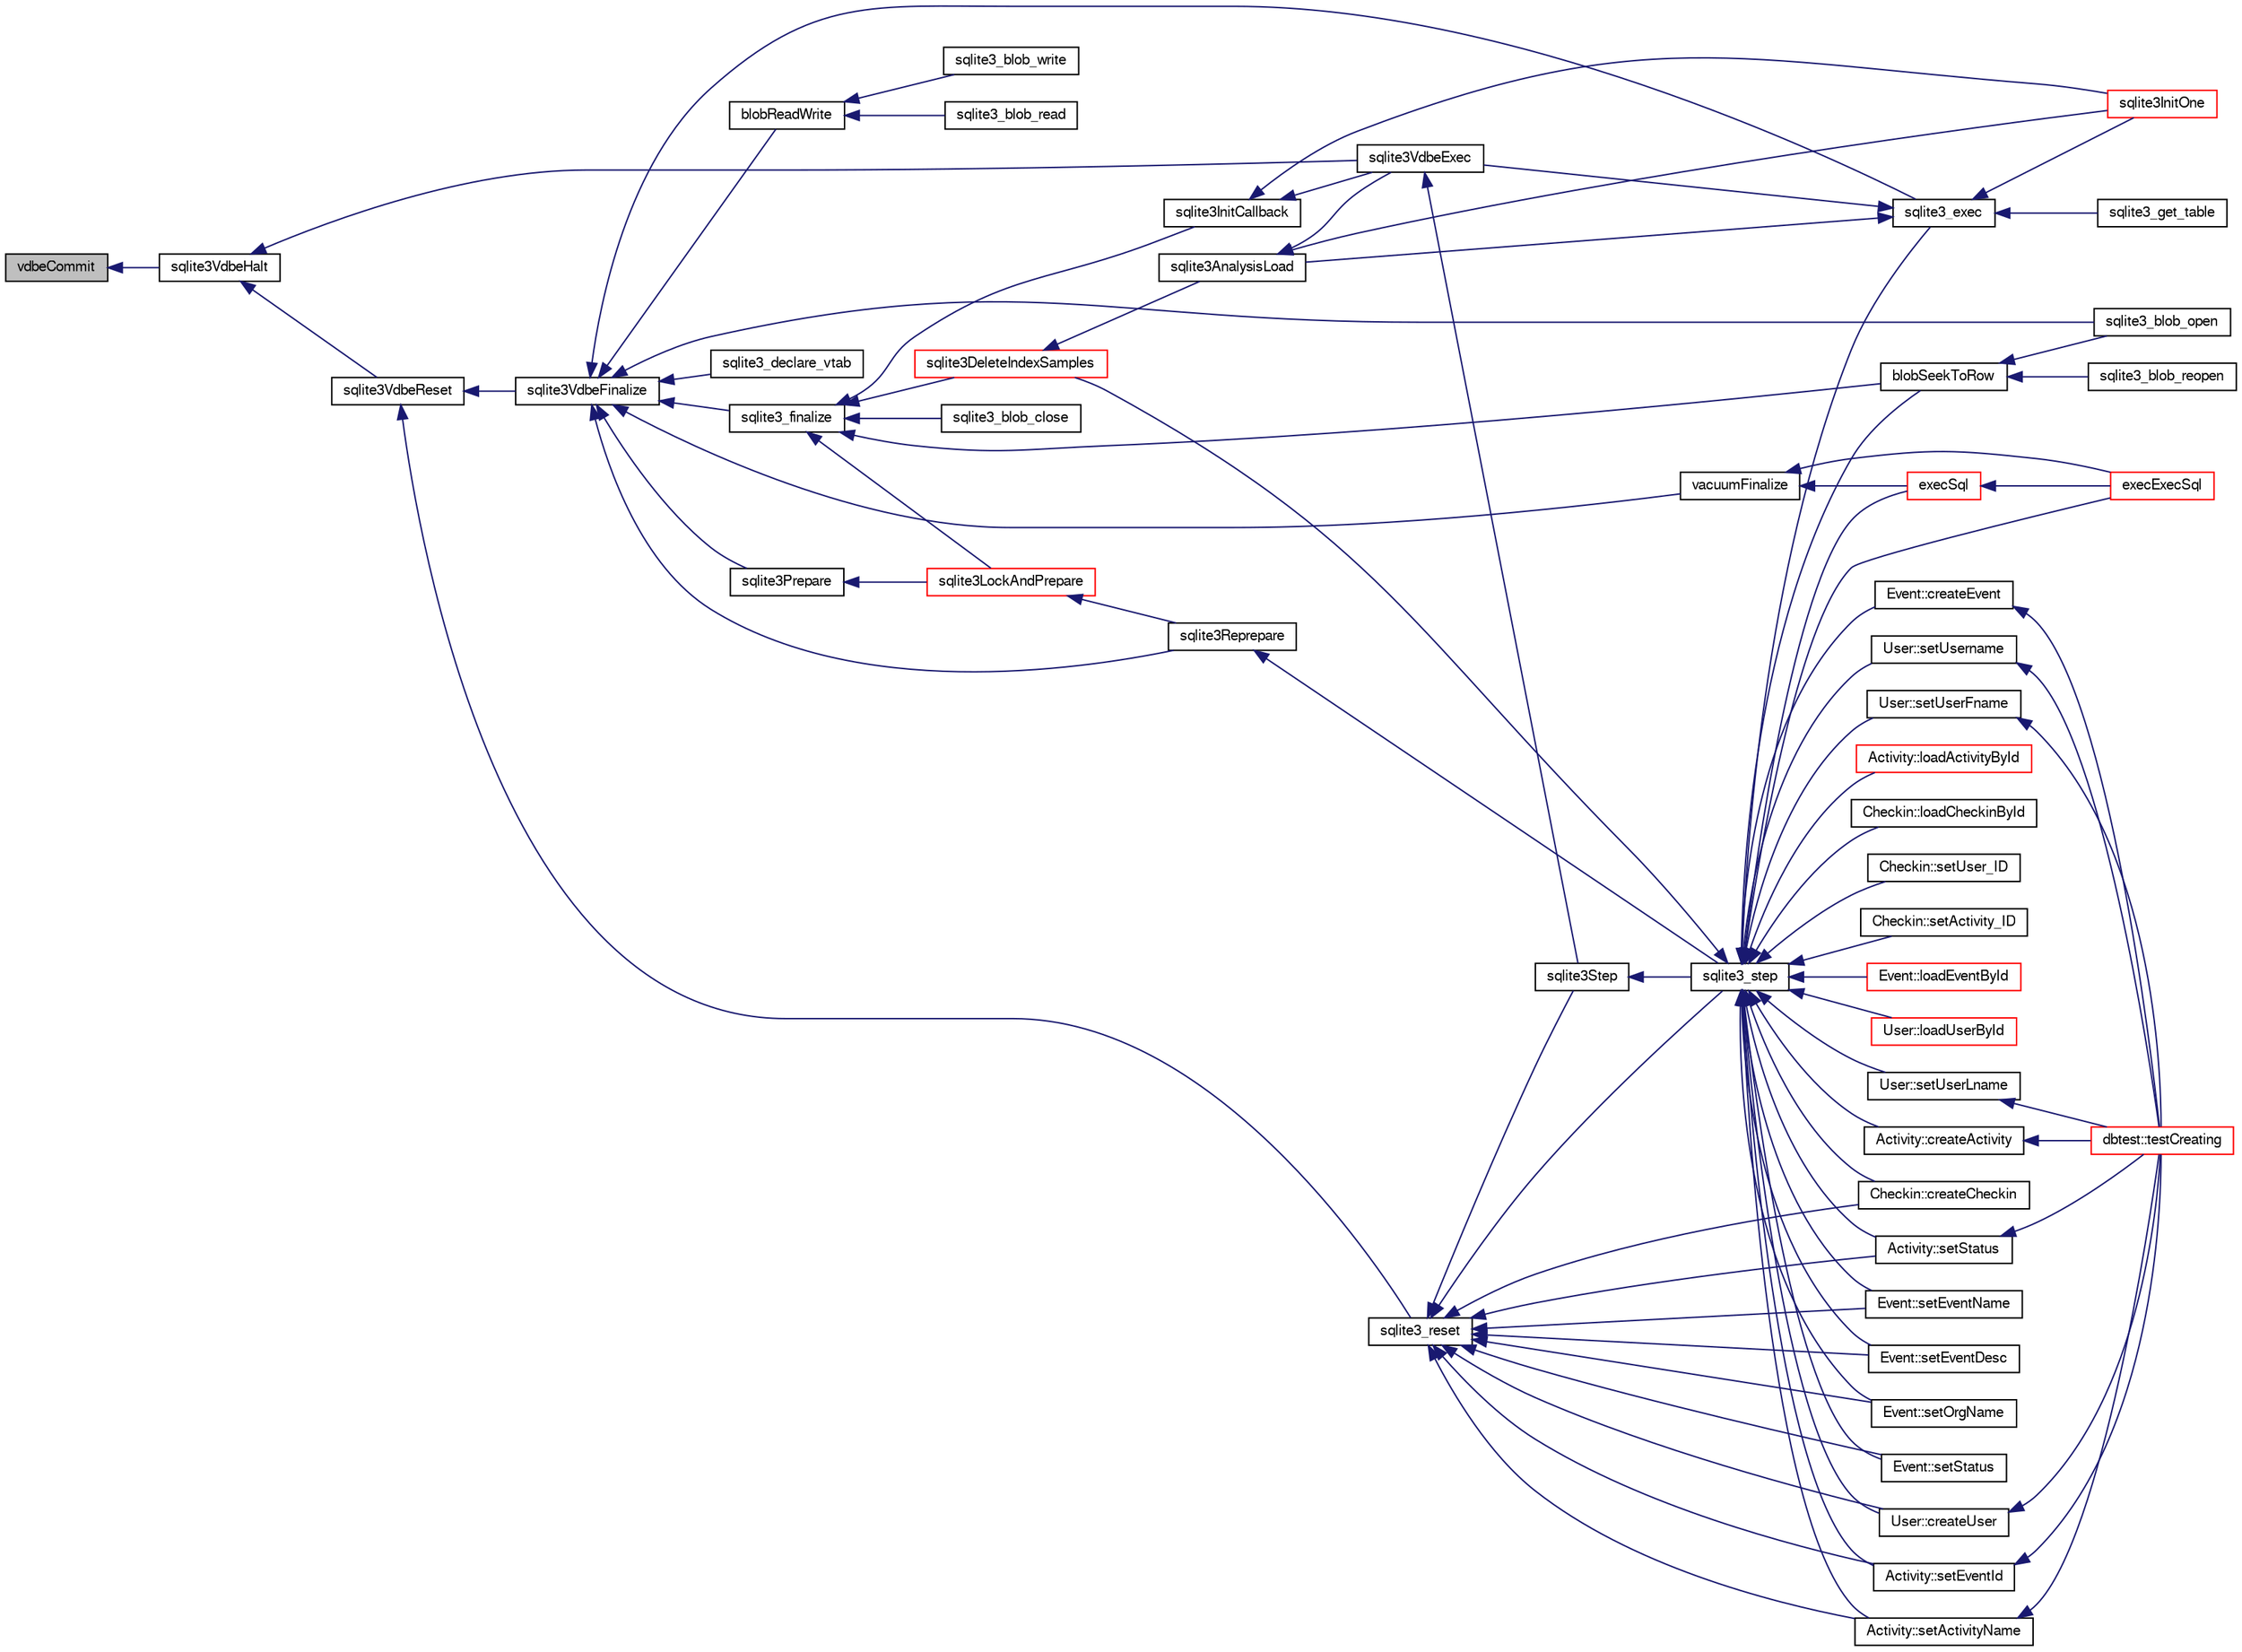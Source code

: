 digraph "vdbeCommit"
{
  edge [fontname="FreeSans",fontsize="10",labelfontname="FreeSans",labelfontsize="10"];
  node [fontname="FreeSans",fontsize="10",shape=record];
  rankdir="LR";
  Node859112 [label="vdbeCommit",height=0.2,width=0.4,color="black", fillcolor="grey75", style="filled", fontcolor="black"];
  Node859112 -> Node859113 [dir="back",color="midnightblue",fontsize="10",style="solid",fontname="FreeSans"];
  Node859113 [label="sqlite3VdbeHalt",height=0.2,width=0.4,color="black", fillcolor="white", style="filled",URL="$sqlite3_8c.html#a8d1d99703d999190fbc35ecc981cb709"];
  Node859113 -> Node859114 [dir="back",color="midnightblue",fontsize="10",style="solid",fontname="FreeSans"];
  Node859114 [label="sqlite3VdbeReset",height=0.2,width=0.4,color="black", fillcolor="white", style="filled",URL="$sqlite3_8c.html#a315a913742f7267f90d46d41446353b1"];
  Node859114 -> Node859115 [dir="back",color="midnightblue",fontsize="10",style="solid",fontname="FreeSans"];
  Node859115 [label="sqlite3VdbeFinalize",height=0.2,width=0.4,color="black", fillcolor="white", style="filled",URL="$sqlite3_8c.html#af81e0c8d03b71610d3a826469f67bbd4"];
  Node859115 -> Node859116 [dir="back",color="midnightblue",fontsize="10",style="solid",fontname="FreeSans"];
  Node859116 [label="sqlite3_finalize",height=0.2,width=0.4,color="black", fillcolor="white", style="filled",URL="$sqlite3_8h.html#a801195c0f771d40bb4be1e40f3b88945"];
  Node859116 -> Node859117 [dir="back",color="midnightblue",fontsize="10",style="solid",fontname="FreeSans"];
  Node859117 [label="blobSeekToRow",height=0.2,width=0.4,color="black", fillcolor="white", style="filled",URL="$sqlite3_8c.html#afff57e13332b98c8a44a7cebe38962ab"];
  Node859117 -> Node859118 [dir="back",color="midnightblue",fontsize="10",style="solid",fontname="FreeSans"];
  Node859118 [label="sqlite3_blob_open",height=0.2,width=0.4,color="black", fillcolor="white", style="filled",URL="$sqlite3_8h.html#adb8ad839a5bdd62a43785132bc7dd518"];
  Node859117 -> Node859119 [dir="back",color="midnightblue",fontsize="10",style="solid",fontname="FreeSans"];
  Node859119 [label="sqlite3_blob_reopen",height=0.2,width=0.4,color="black", fillcolor="white", style="filled",URL="$sqlite3_8h.html#abc77c24fdc0150138490359a94360f7e"];
  Node859116 -> Node859120 [dir="back",color="midnightblue",fontsize="10",style="solid",fontname="FreeSans"];
  Node859120 [label="sqlite3_blob_close",height=0.2,width=0.4,color="black", fillcolor="white", style="filled",URL="$sqlite3_8h.html#a8885ae884821e14e1e4501183c5833d6"];
  Node859116 -> Node859121 [dir="back",color="midnightblue",fontsize="10",style="solid",fontname="FreeSans"];
  Node859121 [label="sqlite3DeleteIndexSamples",height=0.2,width=0.4,color="red", fillcolor="white", style="filled",URL="$sqlite3_8c.html#aaeda0302fbf61397ec009f65bed047ef"];
  Node859121 -> Node859122 [dir="back",color="midnightblue",fontsize="10",style="solid",fontname="FreeSans"];
  Node859122 [label="sqlite3AnalysisLoad",height=0.2,width=0.4,color="black", fillcolor="white", style="filled",URL="$sqlite3_8c.html#a48a2301c27e1d3d68708b9b8761b5a01"];
  Node859122 -> Node859123 [dir="back",color="midnightblue",fontsize="10",style="solid",fontname="FreeSans"];
  Node859123 [label="sqlite3VdbeExec",height=0.2,width=0.4,color="black", fillcolor="white", style="filled",URL="$sqlite3_8c.html#a8ce40a614bdc56719c4d642b1e4dfb21"];
  Node859123 -> Node859124 [dir="back",color="midnightblue",fontsize="10",style="solid",fontname="FreeSans"];
  Node859124 [label="sqlite3Step",height=0.2,width=0.4,color="black", fillcolor="white", style="filled",URL="$sqlite3_8c.html#a3f2872e873e2758a4beedad1d5113554"];
  Node859124 -> Node859125 [dir="back",color="midnightblue",fontsize="10",style="solid",fontname="FreeSans"];
  Node859125 [label="sqlite3_step",height=0.2,width=0.4,color="black", fillcolor="white", style="filled",URL="$sqlite3_8h.html#ac1e491ce36b7471eb28387f7d3c74334"];
  Node859125 -> Node859126 [dir="back",color="midnightblue",fontsize="10",style="solid",fontname="FreeSans"];
  Node859126 [label="Activity::createActivity",height=0.2,width=0.4,color="black", fillcolor="white", style="filled",URL="$classActivity.html#a813cc5e52c14ab49b39014c134e3425b"];
  Node859126 -> Node859127 [dir="back",color="midnightblue",fontsize="10",style="solid",fontname="FreeSans"];
  Node859127 [label="dbtest::testCreating",height=0.2,width=0.4,color="red", fillcolor="white", style="filled",URL="$classdbtest.html#a8193e88a7df657069c8a6bd09c8243b7"];
  Node859125 -> Node859129 [dir="back",color="midnightblue",fontsize="10",style="solid",fontname="FreeSans"];
  Node859129 [label="Activity::loadActivityById",height=0.2,width=0.4,color="red", fillcolor="white", style="filled",URL="$classActivity.html#abe4ffb4f08a47212ebf9013259d9e7fd"];
  Node859125 -> Node859131 [dir="back",color="midnightblue",fontsize="10",style="solid",fontname="FreeSans"];
  Node859131 [label="Activity::setEventId",height=0.2,width=0.4,color="black", fillcolor="white", style="filled",URL="$classActivity.html#adb1d0fd0d08f473e068f0a4086bfa9ca"];
  Node859131 -> Node859127 [dir="back",color="midnightblue",fontsize="10",style="solid",fontname="FreeSans"];
  Node859125 -> Node859132 [dir="back",color="midnightblue",fontsize="10",style="solid",fontname="FreeSans"];
  Node859132 [label="Activity::setActivityName",height=0.2,width=0.4,color="black", fillcolor="white", style="filled",URL="$classActivity.html#a62dc3737b33915a36086f9dd26d16a81"];
  Node859132 -> Node859127 [dir="back",color="midnightblue",fontsize="10",style="solid",fontname="FreeSans"];
  Node859125 -> Node859133 [dir="back",color="midnightblue",fontsize="10",style="solid",fontname="FreeSans"];
  Node859133 [label="Activity::setStatus",height=0.2,width=0.4,color="black", fillcolor="white", style="filled",URL="$classActivity.html#af618135a7738f4d2a7ee147a8ef912ea"];
  Node859133 -> Node859127 [dir="back",color="midnightblue",fontsize="10",style="solid",fontname="FreeSans"];
  Node859125 -> Node859134 [dir="back",color="midnightblue",fontsize="10",style="solid",fontname="FreeSans"];
  Node859134 [label="Checkin::createCheckin",height=0.2,width=0.4,color="black", fillcolor="white", style="filled",URL="$classCheckin.html#a4e40acdf7fff0e607f6de4f24f3a163c"];
  Node859125 -> Node859135 [dir="back",color="midnightblue",fontsize="10",style="solid",fontname="FreeSans"];
  Node859135 [label="Checkin::loadCheckinById",height=0.2,width=0.4,color="black", fillcolor="white", style="filled",URL="$classCheckin.html#a3461f70ea6c68475225f2a07f78a21e0"];
  Node859125 -> Node859136 [dir="back",color="midnightblue",fontsize="10",style="solid",fontname="FreeSans"];
  Node859136 [label="Checkin::setUser_ID",height=0.2,width=0.4,color="black", fillcolor="white", style="filled",URL="$classCheckin.html#a76ab640f4f912876dbebf183db5359c6"];
  Node859125 -> Node859137 [dir="back",color="midnightblue",fontsize="10",style="solid",fontname="FreeSans"];
  Node859137 [label="Checkin::setActivity_ID",height=0.2,width=0.4,color="black", fillcolor="white", style="filled",URL="$classCheckin.html#ab2ff3ec2604ec73a42af25874a00b232"];
  Node859125 -> Node859138 [dir="back",color="midnightblue",fontsize="10",style="solid",fontname="FreeSans"];
  Node859138 [label="Event::createEvent",height=0.2,width=0.4,color="black", fillcolor="white", style="filled",URL="$classEvent.html#a77adb9f4a46ffb32c2d931f0691f5903"];
  Node859138 -> Node859127 [dir="back",color="midnightblue",fontsize="10",style="solid",fontname="FreeSans"];
  Node859125 -> Node859139 [dir="back",color="midnightblue",fontsize="10",style="solid",fontname="FreeSans"];
  Node859139 [label="Event::loadEventById",height=0.2,width=0.4,color="red", fillcolor="white", style="filled",URL="$classEvent.html#afa66cea33f722dbeecb69cc98fdea055"];
  Node859125 -> Node859140 [dir="back",color="midnightblue",fontsize="10",style="solid",fontname="FreeSans"];
  Node859140 [label="Event::setEventName",height=0.2,width=0.4,color="black", fillcolor="white", style="filled",URL="$classEvent.html#a10596b6ca077df05184e30d62b08729d"];
  Node859125 -> Node859141 [dir="back",color="midnightblue",fontsize="10",style="solid",fontname="FreeSans"];
  Node859141 [label="Event::setEventDesc",height=0.2,width=0.4,color="black", fillcolor="white", style="filled",URL="$classEvent.html#ae36b8377dcae792f1c5c4726024c981b"];
  Node859125 -> Node859142 [dir="back",color="midnightblue",fontsize="10",style="solid",fontname="FreeSans"];
  Node859142 [label="Event::setOrgName",height=0.2,width=0.4,color="black", fillcolor="white", style="filled",URL="$classEvent.html#a19aac0f776bd764563a54977656cf680"];
  Node859125 -> Node859143 [dir="back",color="midnightblue",fontsize="10",style="solid",fontname="FreeSans"];
  Node859143 [label="Event::setStatus",height=0.2,width=0.4,color="black", fillcolor="white", style="filled",URL="$classEvent.html#ab0a6b9285af0f4172eb841e2b80f8972"];
  Node859125 -> Node859117 [dir="back",color="midnightblue",fontsize="10",style="solid",fontname="FreeSans"];
  Node859125 -> Node859121 [dir="back",color="midnightblue",fontsize="10",style="solid",fontname="FreeSans"];
  Node859125 -> Node859144 [dir="back",color="midnightblue",fontsize="10",style="solid",fontname="FreeSans"];
  Node859144 [label="sqlite3_exec",height=0.2,width=0.4,color="black", fillcolor="white", style="filled",URL="$sqlite3_8h.html#a97487ec8150e0bcc8fa392ab8f0e24db"];
  Node859144 -> Node859123 [dir="back",color="midnightblue",fontsize="10",style="solid",fontname="FreeSans"];
  Node859144 -> Node859122 [dir="back",color="midnightblue",fontsize="10",style="solid",fontname="FreeSans"];
  Node859144 -> Node859145 [dir="back",color="midnightblue",fontsize="10",style="solid",fontname="FreeSans"];
  Node859145 [label="sqlite3InitOne",height=0.2,width=0.4,color="red", fillcolor="white", style="filled",URL="$sqlite3_8c.html#ac4318b25df65269906b0379251fe9b85"];
  Node859144 -> Node859246 [dir="back",color="midnightblue",fontsize="10",style="solid",fontname="FreeSans"];
  Node859246 [label="sqlite3_get_table",height=0.2,width=0.4,color="black", fillcolor="white", style="filled",URL="$sqlite3_8h.html#a5effeac4e12df57beaa35c5be1f61579"];
  Node859125 -> Node859247 [dir="back",color="midnightblue",fontsize="10",style="solid",fontname="FreeSans"];
  Node859247 [label="execSql",height=0.2,width=0.4,color="red", fillcolor="white", style="filled",URL="$sqlite3_8c.html#a7d16651b98a110662f4c265eff0246cb"];
  Node859247 -> Node859248 [dir="back",color="midnightblue",fontsize="10",style="solid",fontname="FreeSans"];
  Node859248 [label="execExecSql",height=0.2,width=0.4,color="red", fillcolor="white", style="filled",URL="$sqlite3_8c.html#ac1be09a6c047f21133d16378d301e0d4"];
  Node859125 -> Node859248 [dir="back",color="midnightblue",fontsize="10",style="solid",fontname="FreeSans"];
  Node859125 -> Node859250 [dir="back",color="midnightblue",fontsize="10",style="solid",fontname="FreeSans"];
  Node859250 [label="User::createUser",height=0.2,width=0.4,color="black", fillcolor="white", style="filled",URL="$classUser.html#a22ed673939e8cc0a136130b809bba513"];
  Node859250 -> Node859127 [dir="back",color="midnightblue",fontsize="10",style="solid",fontname="FreeSans"];
  Node859125 -> Node859251 [dir="back",color="midnightblue",fontsize="10",style="solid",fontname="FreeSans"];
  Node859251 [label="User::loadUserById",height=0.2,width=0.4,color="red", fillcolor="white", style="filled",URL="$classUser.html#a863377665b7fb83c5547dcf9727f5092"];
  Node859125 -> Node859252 [dir="back",color="midnightblue",fontsize="10",style="solid",fontname="FreeSans"];
  Node859252 [label="User::setUsername",height=0.2,width=0.4,color="black", fillcolor="white", style="filled",URL="$classUser.html#aa0497022a136cb78de785b0a39ae60b1"];
  Node859252 -> Node859127 [dir="back",color="midnightblue",fontsize="10",style="solid",fontname="FreeSans"];
  Node859125 -> Node859253 [dir="back",color="midnightblue",fontsize="10",style="solid",fontname="FreeSans"];
  Node859253 [label="User::setUserFname",height=0.2,width=0.4,color="black", fillcolor="white", style="filled",URL="$classUser.html#a72657eb55cd0ca437b4841a43f19912f"];
  Node859253 -> Node859127 [dir="back",color="midnightblue",fontsize="10",style="solid",fontname="FreeSans"];
  Node859125 -> Node859254 [dir="back",color="midnightblue",fontsize="10",style="solid",fontname="FreeSans"];
  Node859254 [label="User::setUserLname",height=0.2,width=0.4,color="black", fillcolor="white", style="filled",URL="$classUser.html#aa25973387e5afe1aa6f60dd6545e33b5"];
  Node859254 -> Node859127 [dir="back",color="midnightblue",fontsize="10",style="solid",fontname="FreeSans"];
  Node859122 -> Node859145 [dir="back",color="midnightblue",fontsize="10",style="solid",fontname="FreeSans"];
  Node859116 -> Node859311 [dir="back",color="midnightblue",fontsize="10",style="solid",fontname="FreeSans"];
  Node859311 [label="sqlite3InitCallback",height=0.2,width=0.4,color="black", fillcolor="white", style="filled",URL="$sqlite3_8c.html#a5183ff3c8b5311c7332250013ee018b3"];
  Node859311 -> Node859123 [dir="back",color="midnightblue",fontsize="10",style="solid",fontname="FreeSans"];
  Node859311 -> Node859145 [dir="back",color="midnightblue",fontsize="10",style="solid",fontname="FreeSans"];
  Node859116 -> Node859308 [dir="back",color="midnightblue",fontsize="10",style="solid",fontname="FreeSans"];
  Node859308 [label="sqlite3LockAndPrepare",height=0.2,width=0.4,color="red", fillcolor="white", style="filled",URL="$sqlite3_8c.html#a5db1ec5589aa2b02c6d979211a8789bd"];
  Node859308 -> Node859309 [dir="back",color="midnightblue",fontsize="10",style="solid",fontname="FreeSans"];
  Node859309 [label="sqlite3Reprepare",height=0.2,width=0.4,color="black", fillcolor="white", style="filled",URL="$sqlite3_8c.html#a7e2f7299cc947d07e782f6ac561fa937"];
  Node859309 -> Node859125 [dir="back",color="midnightblue",fontsize="10",style="solid",fontname="FreeSans"];
  Node859115 -> Node859118 [dir="back",color="midnightblue",fontsize="10",style="solid",fontname="FreeSans"];
  Node859115 -> Node859369 [dir="back",color="midnightblue",fontsize="10",style="solid",fontname="FreeSans"];
  Node859369 [label="blobReadWrite",height=0.2,width=0.4,color="black", fillcolor="white", style="filled",URL="$sqlite3_8c.html#a6c1d57e4337ee1b8655215c06dea4046"];
  Node859369 -> Node859370 [dir="back",color="midnightblue",fontsize="10",style="solid",fontname="FreeSans"];
  Node859370 [label="sqlite3_blob_read",height=0.2,width=0.4,color="black", fillcolor="white", style="filled",URL="$sqlite3_8h.html#ae63f397da378931a64a597069ce3532a"];
  Node859369 -> Node859371 [dir="back",color="midnightblue",fontsize="10",style="solid",fontname="FreeSans"];
  Node859371 [label="sqlite3_blob_write",height=0.2,width=0.4,color="black", fillcolor="white", style="filled",URL="$sqlite3_8h.html#a0dd24c2ce4bfd36279ed96e8266b1d87"];
  Node859115 -> Node859144 [dir="back",color="midnightblue",fontsize="10",style="solid",fontname="FreeSans"];
  Node859115 -> Node859307 [dir="back",color="midnightblue",fontsize="10",style="solid",fontname="FreeSans"];
  Node859307 [label="sqlite3Prepare",height=0.2,width=0.4,color="black", fillcolor="white", style="filled",URL="$sqlite3_8c.html#acb25890858d0bf4b12eb7aae569f0c7b"];
  Node859307 -> Node859308 [dir="back",color="midnightblue",fontsize="10",style="solid",fontname="FreeSans"];
  Node859115 -> Node859309 [dir="back",color="midnightblue",fontsize="10",style="solid",fontname="FreeSans"];
  Node859115 -> Node859372 [dir="back",color="midnightblue",fontsize="10",style="solid",fontname="FreeSans"];
  Node859372 [label="vacuumFinalize",height=0.2,width=0.4,color="black", fillcolor="white", style="filled",URL="$sqlite3_8c.html#a632db76c46aca8f067d585295d2ada31"];
  Node859372 -> Node859247 [dir="back",color="midnightblue",fontsize="10",style="solid",fontname="FreeSans"];
  Node859372 -> Node859248 [dir="back",color="midnightblue",fontsize="10",style="solid",fontname="FreeSans"];
  Node859115 -> Node859316 [dir="back",color="midnightblue",fontsize="10",style="solid",fontname="FreeSans"];
  Node859316 [label="sqlite3_declare_vtab",height=0.2,width=0.4,color="black", fillcolor="white", style="filled",URL="$sqlite3_8h.html#a65393c41da76ae1470a7c7f4b4aca600"];
  Node859114 -> Node859373 [dir="back",color="midnightblue",fontsize="10",style="solid",fontname="FreeSans"];
  Node859373 [label="sqlite3_reset",height=0.2,width=0.4,color="black", fillcolor="white", style="filled",URL="$sqlite3_8h.html#a758efebc2e95694959ab0e74b397984c"];
  Node859373 -> Node859131 [dir="back",color="midnightblue",fontsize="10",style="solid",fontname="FreeSans"];
  Node859373 -> Node859132 [dir="back",color="midnightblue",fontsize="10",style="solid",fontname="FreeSans"];
  Node859373 -> Node859133 [dir="back",color="midnightblue",fontsize="10",style="solid",fontname="FreeSans"];
  Node859373 -> Node859134 [dir="back",color="midnightblue",fontsize="10",style="solid",fontname="FreeSans"];
  Node859373 -> Node859140 [dir="back",color="midnightblue",fontsize="10",style="solid",fontname="FreeSans"];
  Node859373 -> Node859141 [dir="back",color="midnightblue",fontsize="10",style="solid",fontname="FreeSans"];
  Node859373 -> Node859142 [dir="back",color="midnightblue",fontsize="10",style="solid",fontname="FreeSans"];
  Node859373 -> Node859143 [dir="back",color="midnightblue",fontsize="10",style="solid",fontname="FreeSans"];
  Node859373 -> Node859124 [dir="back",color="midnightblue",fontsize="10",style="solid",fontname="FreeSans"];
  Node859373 -> Node859125 [dir="back",color="midnightblue",fontsize="10",style="solid",fontname="FreeSans"];
  Node859373 -> Node859250 [dir="back",color="midnightblue",fontsize="10",style="solid",fontname="FreeSans"];
  Node859113 -> Node859123 [dir="back",color="midnightblue",fontsize="10",style="solid",fontname="FreeSans"];
}
